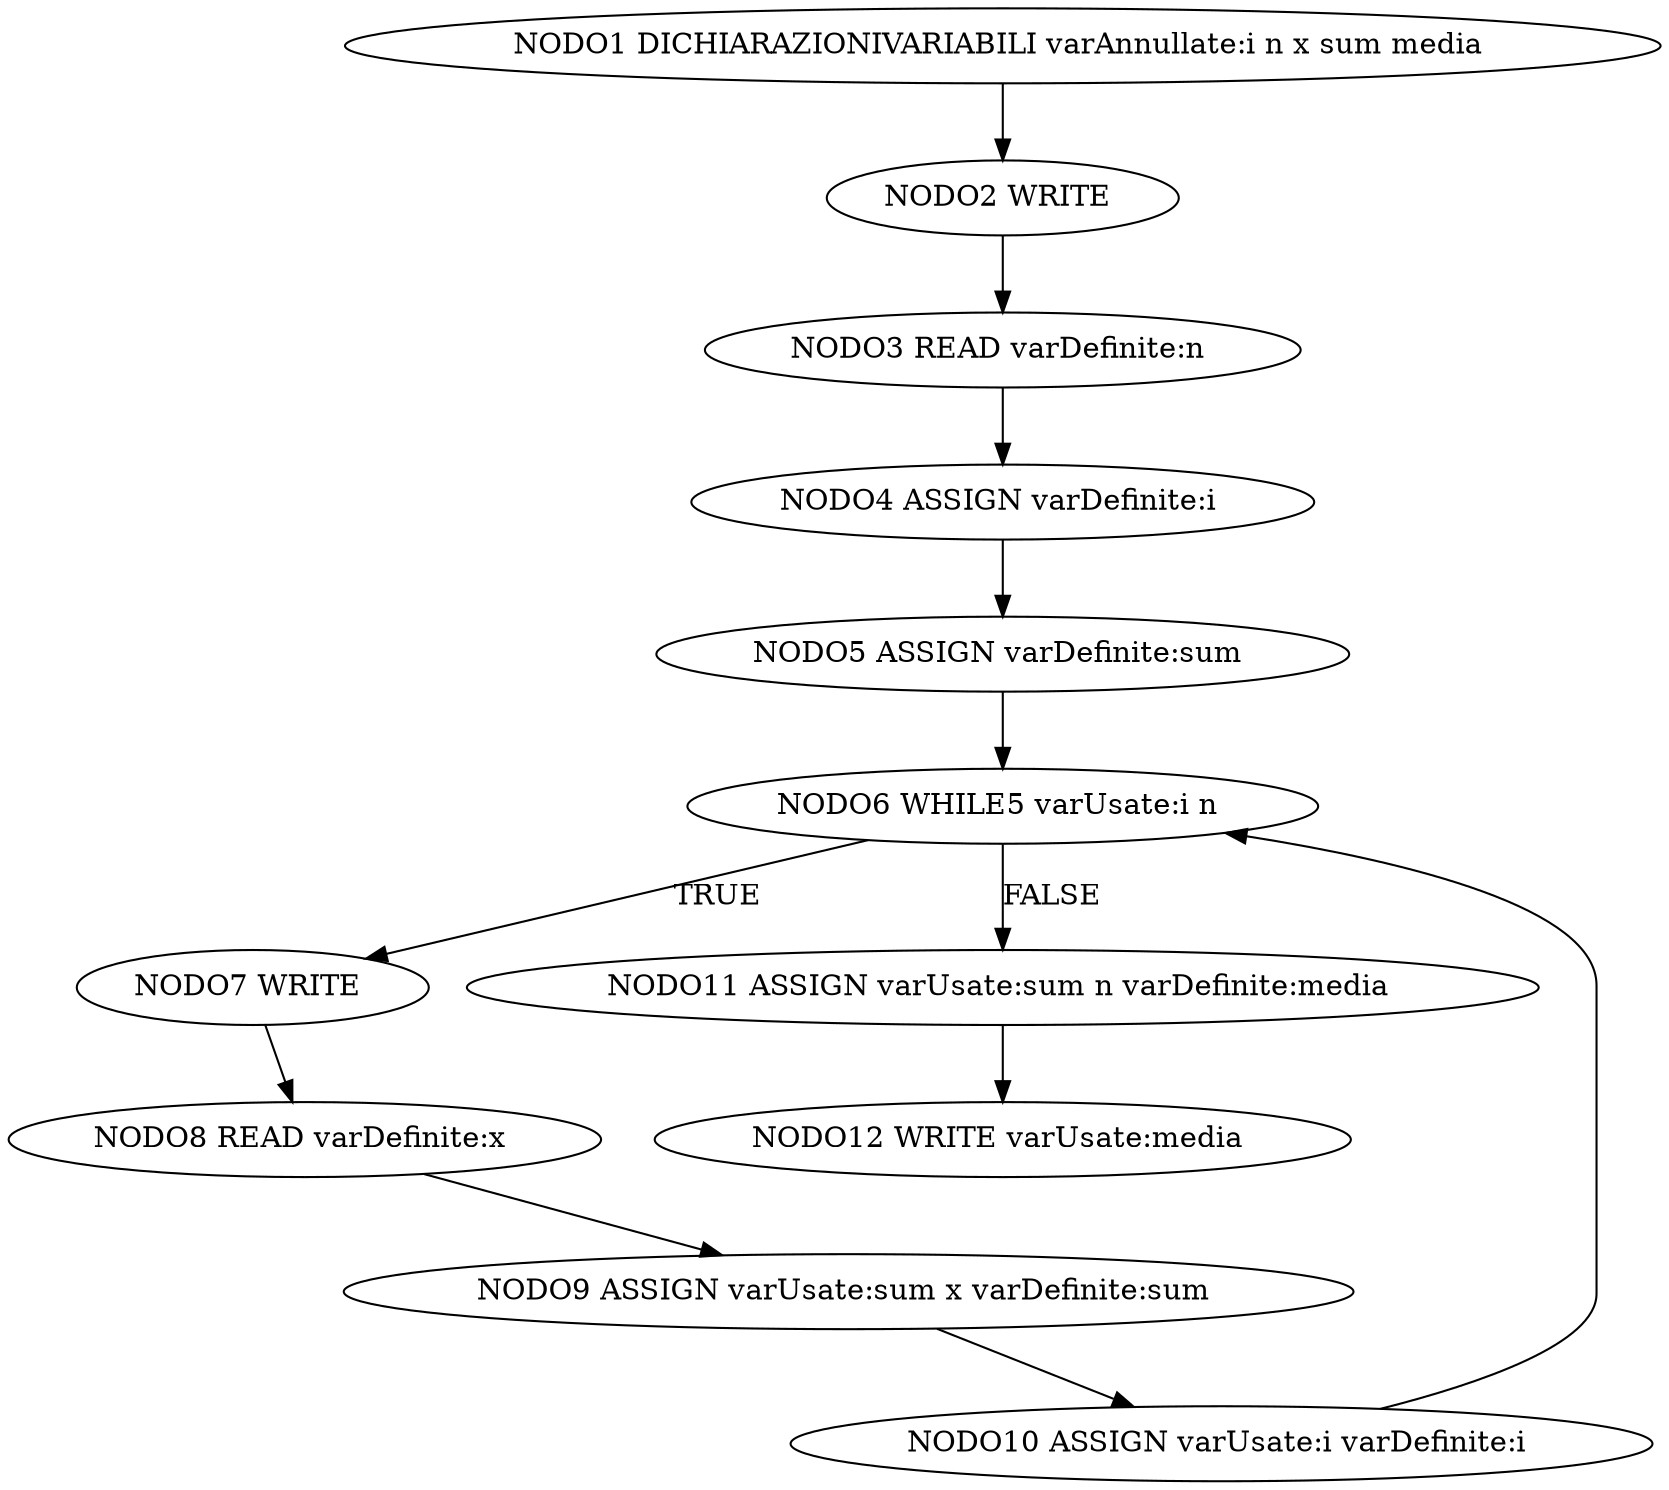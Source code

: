 diGraph G {
NODO1 [label="NODO1 DICHIARAZIONIVARIABILI varAnnullate:i n x sum media "]
NODO2 [label="NODO2 WRITE "]
NODO1 -> NODO2
NODO2 [label="NODO2 WRITE "]
NODO3 [label="NODO3 READ varDefinite:n "]
NODO2 -> NODO3
NODO3 [label="NODO3 READ varDefinite:n "]
NODO4 [label="NODO4 ASSIGN varDefinite:i "]
NODO3 -> NODO4
NODO4 [label="NODO4 ASSIGN varDefinite:i "]
NODO5 [label="NODO5 ASSIGN varDefinite:sum "]
NODO4 -> NODO5
NODO5 [label="NODO5 ASSIGN varDefinite:sum "]
NODO6 [label="NODO6 WHILE5 varUsate:i n "]
NODO5 -> NODO6
NODO6 [label="NODO6 WHILE5 varUsate:i n "]
NODO7 [label="NODO7 WRITE "]
NODO6 -> NODO7 [label="TRUE      "]; 
NODO7 [label="NODO7 WRITE "]
NODO8 [label="NODO8 READ varDefinite:x "]
NODO7 -> NODO8
NODO8 [label="NODO8 READ varDefinite:x "]
NODO9 [label="NODO9 ASSIGN varUsate:sum x varDefinite:sum "]
NODO8 -> NODO9
NODO9 [label="NODO9 ASSIGN varUsate:sum x varDefinite:sum "]
NODO10 [label="NODO10 ASSIGN varUsate:i varDefinite:i "]
NODO9 -> NODO10
NODO10 [label="NODO10 ASSIGN varUsate:i varDefinite:i "]
NODO6 [label="NODO6 WHILE5 varUsate:i n "]
NODO10 -> NODO6
NODO6 [label="NODO6 WHILE5 varUsate:i n "]
NODO11 [label="NODO11 ASSIGN varUsate:sum n varDefinite:media "]
NODO6 -> NODO11 [label="FALSE"]; 
NODO11 [label="NODO11 ASSIGN varUsate:sum n varDefinite:media "]
NODO12 [label="NODO12 WRITE varUsate:media "]
NODO11 -> NODO12

}
